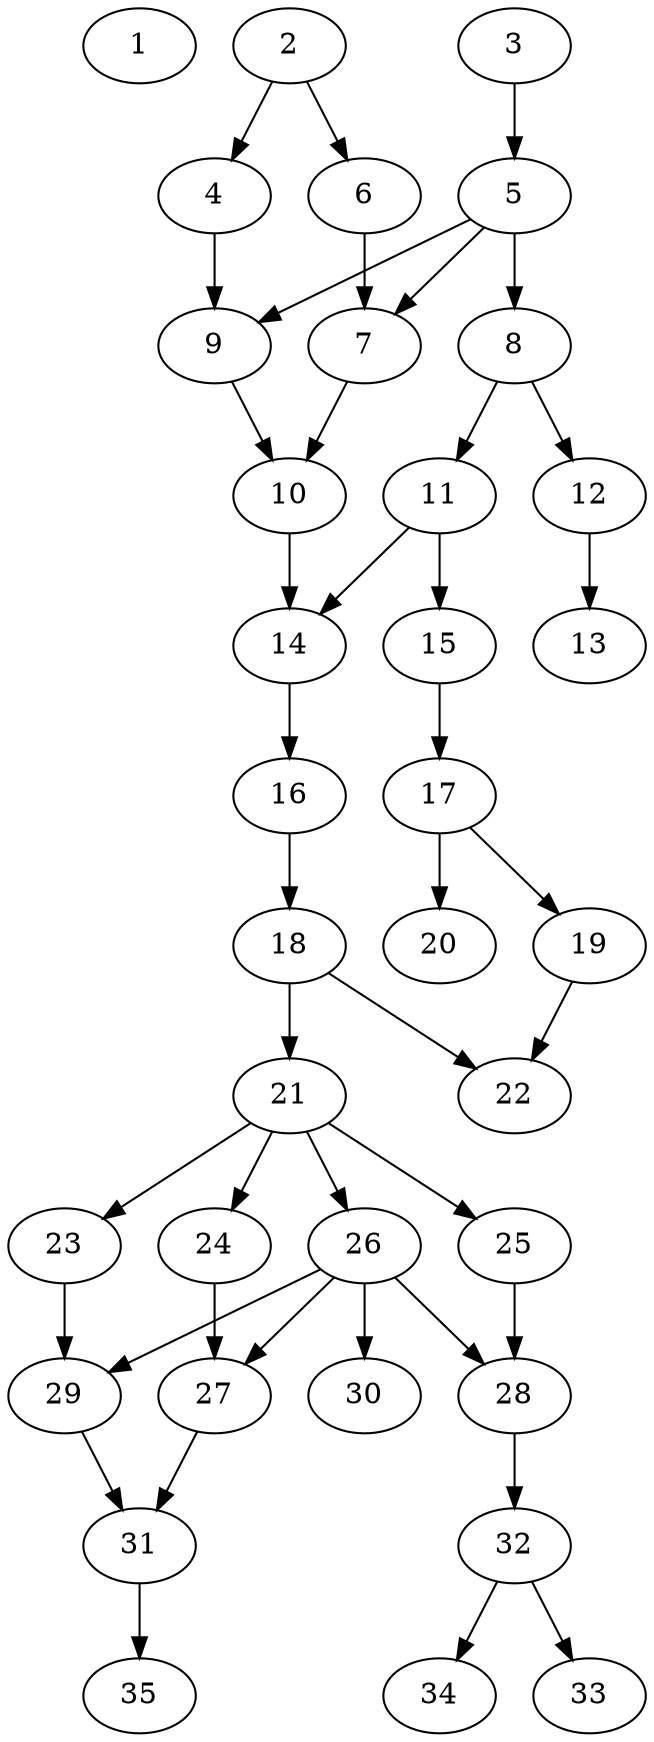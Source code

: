 // DAG automatically generated by daggen at Tue Aug  6 16:28:02 2019
// ./daggen --dot -n 35 --ccr 0.3 --fat 0.4 --regular 0.5 --density 0.5 --mindata 5242880 --maxdata 52428800 
digraph G {
  1 [size="57647787", alpha="0.08", expect_size="17294336"] 
  2 [size="38915413", alpha="0.11", expect_size="11674624"] 
  2 -> 4 [size ="11674624"]
  2 -> 6 [size ="11674624"]
  3 [size="39406933", alpha="0.05", expect_size="11822080"] 
  3 -> 5 [size ="11822080"]
  4 [size="95685973", alpha="0.03", expect_size="28705792"] 
  4 -> 9 [size ="28705792"]
  5 [size="107004587", alpha="0.13", expect_size="32101376"] 
  5 -> 7 [size ="32101376"]
  5 -> 8 [size ="32101376"]
  5 -> 9 [size ="32101376"]
  6 [size="97679360", alpha="0.06", expect_size="29303808"] 
  6 -> 7 [size ="29303808"]
  7 [size="25135787", alpha="0.11", expect_size="7540736"] 
  7 -> 10 [size ="7540736"]
  8 [size="65621333", alpha="0.19", expect_size="19686400"] 
  8 -> 11 [size ="19686400"]
  8 -> 12 [size ="19686400"]
  9 [size="90193920", alpha="0.03", expect_size="27058176"] 
  9 -> 10 [size ="27058176"]
  10 [size="43707733", alpha="0.07", expect_size="13112320"] 
  10 -> 14 [size ="13112320"]
  11 [size="97416533", alpha="0.11", expect_size="29224960"] 
  11 -> 14 [size ="29224960"]
  11 -> 15 [size ="29224960"]
  12 [size="156675413", alpha="0.15", expect_size="47002624"] 
  12 -> 13 [size ="47002624"]
  13 [size="87449600", alpha="0.07", expect_size="26234880"] 
  14 [size="124736853", alpha="0.11", expect_size="37421056"] 
  14 -> 16 [size ="37421056"]
  15 [size="146452480", alpha="0.05", expect_size="43935744"] 
  15 -> 17 [size ="43935744"]
  16 [size="92361387", alpha="0.13", expect_size="27708416"] 
  16 -> 18 [size ="27708416"]
  17 [size="136468480", alpha="0.08", expect_size="40940544"] 
  17 -> 19 [size ="40940544"]
  17 -> 20 [size ="40940544"]
  18 [size="62733653", alpha="0.12", expect_size="18820096"] 
  18 -> 21 [size ="18820096"]
  18 -> 22 [size ="18820096"]
  19 [size="55453013", alpha="0.03", expect_size="16635904"] 
  19 -> 22 [size ="16635904"]
  20 [size="75530240", alpha="0.04", expect_size="22659072"] 
  21 [size="131160747", alpha="0.10", expect_size="39348224"] 
  21 -> 23 [size ="39348224"]
  21 -> 24 [size ="39348224"]
  21 -> 25 [size ="39348224"]
  21 -> 26 [size ="39348224"]
  22 [size="62706347", alpha="0.19", expect_size="18811904"] 
  23 [size="20213760", alpha="0.11", expect_size="6064128"] 
  23 -> 29 [size ="6064128"]
  24 [size="73956693", alpha="0.13", expect_size="22187008"] 
  24 -> 27 [size ="22187008"]
  25 [size="157887147", alpha="0.06", expect_size="47366144"] 
  25 -> 28 [size ="47366144"]
  26 [size="39748267", alpha="0.09", expect_size="11924480"] 
  26 -> 27 [size ="11924480"]
  26 -> 28 [size ="11924480"]
  26 -> 29 [size ="11924480"]
  26 -> 30 [size ="11924480"]
  27 [size="138741760", alpha="0.13", expect_size="41622528"] 
  27 -> 31 [size ="41622528"]
  28 [size="45922987", alpha="0.04", expect_size="13776896"] 
  28 -> 32 [size ="13776896"]
  29 [size="139799893", alpha="0.03", expect_size="41939968"] 
  29 -> 31 [size ="41939968"]
  30 [size="161856853", alpha="0.06", expect_size="48557056"] 
  31 [size="35655680", alpha="0.20", expect_size="10696704"] 
  31 -> 35 [size ="10696704"]
  32 [size="115947520", alpha="0.10", expect_size="34784256"] 
  32 -> 33 [size ="34784256"]
  32 -> 34 [size ="34784256"]
  33 [size="109602133", alpha="0.10", expect_size="32880640"] 
  34 [size="38543360", alpha="0.03", expect_size="11563008"] 
  35 [size="138277547", alpha="0.13", expect_size="41483264"] 
}
